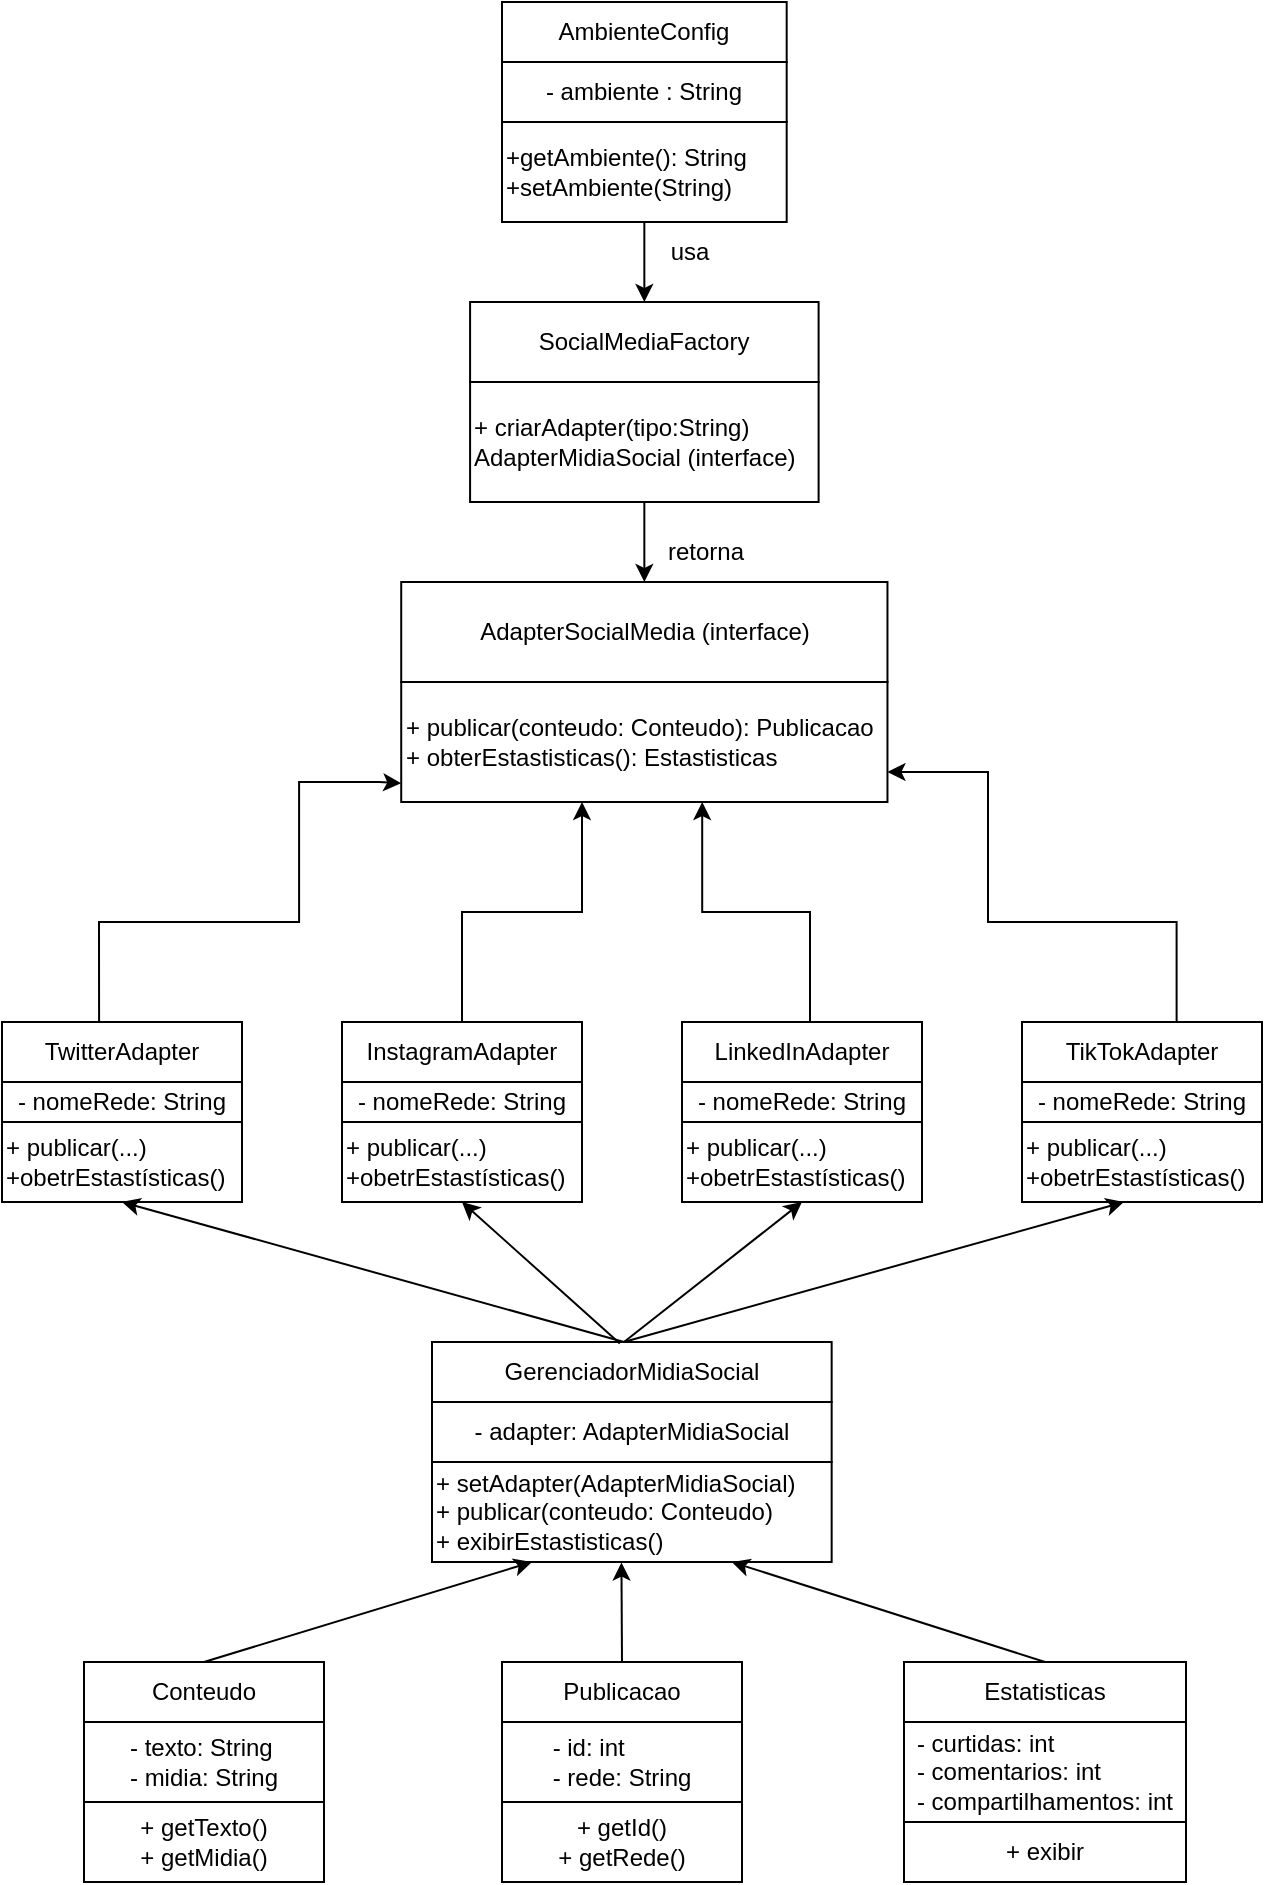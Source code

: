 <mxfile version="28.2.8">
  <diagram name="Página-1" id="0ddcDAv47Crj02-Z5wdW">
    <mxGraphModel dx="601" dy="297" grid="1" gridSize="10" guides="1" tooltips="1" connect="1" arrows="1" fold="1" page="1" pageScale="1" pageWidth="827" pageHeight="1169" math="0" shadow="0">
      <root>
        <mxCell id="0" />
        <mxCell id="1" parent="0" />
        <mxCell id="qwevfZe19Dke6D4Sr38E-8" value="" style="edgeStyle=orthogonalEdgeStyle;rounded=0;orthogonalLoop=1;jettySize=auto;html=1;" edge="1" parent="1" source="qwevfZe19Dke6D4Sr38E-5" target="qwevfZe19Dke6D4Sr38E-7">
          <mxGeometry relative="1" as="geometry" />
        </mxCell>
        <mxCell id="qwevfZe19Dke6D4Sr38E-5" value="AmbienteConfig" style="rounded=0;whiteSpace=wrap;html=1;" vertex="1" parent="1">
          <mxGeometry x="349" y="10" width="142.34" height="30" as="geometry" />
        </mxCell>
        <mxCell id="qwevfZe19Dke6D4Sr38E-10" value="" style="edgeStyle=orthogonalEdgeStyle;rounded=0;orthogonalLoop=1;jettySize=auto;html=1;" edge="1" parent="1" source="qwevfZe19Dke6D4Sr38E-7" target="qwevfZe19Dke6D4Sr38E-9">
          <mxGeometry relative="1" as="geometry" />
        </mxCell>
        <mxCell id="qwevfZe19Dke6D4Sr38E-7" value="- ambiente : String" style="whiteSpace=wrap;html=1;rounded=0;" vertex="1" parent="1">
          <mxGeometry x="349" y="40" width="142.34" height="30" as="geometry" />
        </mxCell>
        <mxCell id="qwevfZe19Dke6D4Sr38E-12" value="" style="edgeStyle=orthogonalEdgeStyle;rounded=0;orthogonalLoop=1;jettySize=auto;html=1;" edge="1" parent="1" source="qwevfZe19Dke6D4Sr38E-9" target="qwevfZe19Dke6D4Sr38E-11">
          <mxGeometry relative="1" as="geometry" />
        </mxCell>
        <mxCell id="qwevfZe19Dke6D4Sr38E-9" value="&lt;div style=&quot;text-align: justify;&quot;&gt;&lt;span style=&quot;background-color: transparent; color: light-dark(rgb(0, 0, 0), rgb(255, 255, 255));&quot;&gt;+getAmbiente(): String&lt;/span&gt;&lt;/div&gt;&lt;div style=&quot;text-align: justify;&quot;&gt;+setAmbiente(String)&lt;/div&gt;" style="whiteSpace=wrap;html=1;rounded=0;align=left;" vertex="1" parent="1">
          <mxGeometry x="349" y="70" width="142.34" height="50" as="geometry" />
        </mxCell>
        <mxCell id="qwevfZe19Dke6D4Sr38E-14" value="" style="edgeStyle=orthogonalEdgeStyle;rounded=0;orthogonalLoop=1;jettySize=auto;html=1;" edge="1" parent="1" source="qwevfZe19Dke6D4Sr38E-11" target="qwevfZe19Dke6D4Sr38E-13">
          <mxGeometry relative="1" as="geometry" />
        </mxCell>
        <mxCell id="qwevfZe19Dke6D4Sr38E-11" value="SocialMediaFactory" style="whiteSpace=wrap;html=1;rounded=0;" vertex="1" parent="1">
          <mxGeometry x="333.04" y="160" width="174.26" height="40" as="geometry" />
        </mxCell>
        <mxCell id="qwevfZe19Dke6D4Sr38E-17" value="" style="edgeStyle=orthogonalEdgeStyle;rounded=0;orthogonalLoop=1;jettySize=auto;html=1;" edge="1" parent="1" source="qwevfZe19Dke6D4Sr38E-13" target="qwevfZe19Dke6D4Sr38E-16">
          <mxGeometry relative="1" as="geometry" />
        </mxCell>
        <mxCell id="qwevfZe19Dke6D4Sr38E-13" value="+ criarAdapter(tipo:String) AdapterMidiaSocial (interface)" style="whiteSpace=wrap;html=1;rounded=0;align=left;" vertex="1" parent="1">
          <mxGeometry x="333.04" y="200" width="174.26" height="60" as="geometry" />
        </mxCell>
        <mxCell id="qwevfZe19Dke6D4Sr38E-15" value="usa" style="text;html=1;whiteSpace=wrap;strokeColor=none;fillColor=none;align=center;verticalAlign=middle;rounded=0;" vertex="1" parent="1">
          <mxGeometry x="413" y="120" width="60" height="30" as="geometry" />
        </mxCell>
        <mxCell id="qwevfZe19Dke6D4Sr38E-19" value="" style="edgeStyle=orthogonalEdgeStyle;rounded=0;orthogonalLoop=1;jettySize=auto;html=1;" edge="1" parent="1" source="qwevfZe19Dke6D4Sr38E-16" target="qwevfZe19Dke6D4Sr38E-18">
          <mxGeometry relative="1" as="geometry" />
        </mxCell>
        <mxCell id="qwevfZe19Dke6D4Sr38E-16" value="AdapterSocialMedia (interface)" style="whiteSpace=wrap;html=1;rounded=0;align=center;" vertex="1" parent="1">
          <mxGeometry x="298.61" y="300" width="243.12" height="50" as="geometry" />
        </mxCell>
        <mxCell id="qwevfZe19Dke6D4Sr38E-18" value="+ publicar(conteudo: Conteudo): Publicacao&lt;div&gt;+ obterEstastisticas(): Estastisticas&lt;/div&gt;" style="whiteSpace=wrap;html=1;rounded=0;align=left;" vertex="1" parent="1">
          <mxGeometry x="298.61" y="350" width="243.12" height="60" as="geometry" />
        </mxCell>
        <mxCell id="qwevfZe19Dke6D4Sr38E-20" value="retorna" style="text;html=1;whiteSpace=wrap;strokeColor=none;fillColor=none;align=center;verticalAlign=middle;rounded=0;" vertex="1" parent="1">
          <mxGeometry x="420.56" y="270" width="60" height="30" as="geometry" />
        </mxCell>
        <mxCell id="qwevfZe19Dke6D4Sr38E-23" value="" style="edgeStyle=orthogonalEdgeStyle;rounded=0;orthogonalLoop=1;jettySize=auto;html=1;" edge="1" parent="1" source="qwevfZe19Dke6D4Sr38E-21" target="qwevfZe19Dke6D4Sr38E-22">
          <mxGeometry relative="1" as="geometry" />
        </mxCell>
        <mxCell id="qwevfZe19Dke6D4Sr38E-43" value="" style="edgeStyle=orthogonalEdgeStyle;rounded=0;orthogonalLoop=1;jettySize=auto;html=1;entryX=0.006;entryY=0.843;entryDx=0;entryDy=0;entryPerimeter=0;" edge="1" parent="1">
          <mxGeometry relative="1" as="geometry">
            <mxPoint x="147.544" y="520.0" as="sourcePoint" />
            <mxPoint x="298.609" y="400.58" as="targetPoint" />
            <Array as="points">
              <mxPoint x="147.54" y="470" />
              <mxPoint x="247.54" y="470" />
              <mxPoint x="247.54" y="400" />
              <mxPoint x="287.54" y="400" />
            </Array>
          </mxGeometry>
        </mxCell>
        <mxCell id="qwevfZe19Dke6D4Sr38E-21" value="TwitterAdapter" style="rounded=0;whiteSpace=wrap;html=1;" vertex="1" parent="1">
          <mxGeometry x="99" y="520" width="120" height="30" as="geometry" />
        </mxCell>
        <mxCell id="qwevfZe19Dke6D4Sr38E-25" value="" style="edgeStyle=orthogonalEdgeStyle;rounded=0;orthogonalLoop=1;jettySize=auto;html=1;" edge="1" parent="1" source="qwevfZe19Dke6D4Sr38E-22" target="qwevfZe19Dke6D4Sr38E-24">
          <mxGeometry relative="1" as="geometry" />
        </mxCell>
        <mxCell id="qwevfZe19Dke6D4Sr38E-22" value="- nomeRede: String" style="whiteSpace=wrap;html=1;rounded=0;" vertex="1" parent="1">
          <mxGeometry x="99" y="550" width="120" height="20" as="geometry" />
        </mxCell>
        <mxCell id="qwevfZe19Dke6D4Sr38E-24" value="+ publicar(...)&lt;div&gt;+obetrEstastísticas()&lt;/div&gt;" style="whiteSpace=wrap;html=1;rounded=0;align=left;" vertex="1" parent="1">
          <mxGeometry x="99" y="570" width="120" height="40" as="geometry" />
        </mxCell>
        <mxCell id="qwevfZe19Dke6D4Sr38E-27" value="" style="edgeStyle=orthogonalEdgeStyle;rounded=0;orthogonalLoop=1;jettySize=auto;html=1;" edge="1" parent="1" source="qwevfZe19Dke6D4Sr38E-28" target="qwevfZe19Dke6D4Sr38E-30">
          <mxGeometry relative="1" as="geometry" />
        </mxCell>
        <mxCell id="qwevfZe19Dke6D4Sr38E-44" value="" style="edgeStyle=orthogonalEdgeStyle;rounded=0;orthogonalLoop=1;jettySize=auto;html=1;" edge="1" parent="1" source="qwevfZe19Dke6D4Sr38E-28">
          <mxGeometry relative="1" as="geometry">
            <mxPoint x="389" y="410" as="targetPoint" />
            <Array as="points">
              <mxPoint x="329" y="465" />
              <mxPoint x="389" y="465" />
              <mxPoint x="389" y="410" />
            </Array>
          </mxGeometry>
        </mxCell>
        <mxCell id="qwevfZe19Dke6D4Sr38E-28" value="InstagramAdapter" style="rounded=0;whiteSpace=wrap;html=1;" vertex="1" parent="1">
          <mxGeometry x="269" y="520" width="120" height="30" as="geometry" />
        </mxCell>
        <mxCell id="qwevfZe19Dke6D4Sr38E-29" value="" style="edgeStyle=orthogonalEdgeStyle;rounded=0;orthogonalLoop=1;jettySize=auto;html=1;" edge="1" parent="1" source="qwevfZe19Dke6D4Sr38E-30" target="qwevfZe19Dke6D4Sr38E-31">
          <mxGeometry relative="1" as="geometry" />
        </mxCell>
        <mxCell id="qwevfZe19Dke6D4Sr38E-30" value="- nomeRede: String" style="whiteSpace=wrap;html=1;rounded=0;" vertex="1" parent="1">
          <mxGeometry x="269" y="550" width="120" height="20" as="geometry" />
        </mxCell>
        <mxCell id="qwevfZe19Dke6D4Sr38E-31" value="+ publicar(...)&lt;div&gt;+obetrEstastísticas()&lt;/div&gt;" style="whiteSpace=wrap;html=1;rounded=0;align=left;" vertex="1" parent="1">
          <mxGeometry x="269" y="570" width="120" height="40" as="geometry" />
        </mxCell>
        <mxCell id="qwevfZe19Dke6D4Sr38E-32" value="" style="edgeStyle=orthogonalEdgeStyle;rounded=0;orthogonalLoop=1;jettySize=auto;html=1;" edge="1" parent="1" source="qwevfZe19Dke6D4Sr38E-33" target="qwevfZe19Dke6D4Sr38E-35">
          <mxGeometry relative="1" as="geometry" />
        </mxCell>
        <mxCell id="qwevfZe19Dke6D4Sr38E-45" value="" style="edgeStyle=orthogonalEdgeStyle;rounded=0;orthogonalLoop=1;jettySize=auto;html=1;entryX=0.619;entryY=1;entryDx=0;entryDy=0;entryPerimeter=0;" edge="1" parent="1" target="qwevfZe19Dke6D4Sr38E-18">
          <mxGeometry relative="1" as="geometry">
            <mxPoint x="503.004" y="520.0" as="sourcePoint" />
            <mxPoint x="383.004" y="410.0" as="targetPoint" />
            <Array as="points">
              <mxPoint x="503" y="465" />
              <mxPoint x="449" y="465" />
            </Array>
          </mxGeometry>
        </mxCell>
        <mxCell id="qwevfZe19Dke6D4Sr38E-33" value="LinkedInAdapter" style="rounded=0;whiteSpace=wrap;html=1;" vertex="1" parent="1">
          <mxGeometry x="439" y="520" width="120" height="30" as="geometry" />
        </mxCell>
        <mxCell id="qwevfZe19Dke6D4Sr38E-34" value="" style="edgeStyle=orthogonalEdgeStyle;rounded=0;orthogonalLoop=1;jettySize=auto;html=1;" edge="1" parent="1" source="qwevfZe19Dke6D4Sr38E-35" target="qwevfZe19Dke6D4Sr38E-36">
          <mxGeometry relative="1" as="geometry" />
        </mxCell>
        <mxCell id="qwevfZe19Dke6D4Sr38E-35" value="- nomeRede: String" style="whiteSpace=wrap;html=1;rounded=0;" vertex="1" parent="1">
          <mxGeometry x="439" y="550" width="120" height="20" as="geometry" />
        </mxCell>
        <mxCell id="qwevfZe19Dke6D4Sr38E-36" value="+ publicar(...)&lt;div&gt;+obetrEstastísticas()&lt;/div&gt;" style="whiteSpace=wrap;html=1;rounded=0;align=left;" vertex="1" parent="1">
          <mxGeometry x="439" y="570" width="120" height="40" as="geometry" />
        </mxCell>
        <mxCell id="qwevfZe19Dke6D4Sr38E-37" value="" style="edgeStyle=orthogonalEdgeStyle;rounded=0;orthogonalLoop=1;jettySize=auto;html=1;" edge="1" parent="1" source="qwevfZe19Dke6D4Sr38E-38" target="qwevfZe19Dke6D4Sr38E-40">
          <mxGeometry relative="1" as="geometry" />
        </mxCell>
        <mxCell id="qwevfZe19Dke6D4Sr38E-47" value="" style="edgeStyle=orthogonalEdgeStyle;rounded=0;orthogonalLoop=1;jettySize=auto;html=1;entryX=1;entryY=0.75;entryDx=0;entryDy=0;" edge="1" parent="1" target="qwevfZe19Dke6D4Sr38E-18">
          <mxGeometry relative="1" as="geometry">
            <mxPoint x="686.314" y="520.0" as="sourcePoint" />
            <mxPoint x="559.01" y="395" as="targetPoint" />
            <Array as="points">
              <mxPoint x="686" y="470" />
              <mxPoint x="592" y="470" />
              <mxPoint x="592" y="395" />
            </Array>
          </mxGeometry>
        </mxCell>
        <mxCell id="qwevfZe19Dke6D4Sr38E-38" value="TikTok&lt;span style=&quot;background-color: transparent; color: light-dark(rgb(0, 0, 0), rgb(255, 255, 255));&quot;&gt;Adapter&lt;/span&gt;" style="rounded=0;whiteSpace=wrap;html=1;" vertex="1" parent="1">
          <mxGeometry x="609" y="520" width="120" height="30" as="geometry" />
        </mxCell>
        <mxCell id="qwevfZe19Dke6D4Sr38E-39" value="" style="edgeStyle=orthogonalEdgeStyle;rounded=0;orthogonalLoop=1;jettySize=auto;html=1;" edge="1" parent="1" source="qwevfZe19Dke6D4Sr38E-40" target="qwevfZe19Dke6D4Sr38E-41">
          <mxGeometry relative="1" as="geometry" />
        </mxCell>
        <mxCell id="qwevfZe19Dke6D4Sr38E-40" value="- nomeRede: String" style="whiteSpace=wrap;html=1;rounded=0;" vertex="1" parent="1">
          <mxGeometry x="609" y="550" width="120" height="20" as="geometry" />
        </mxCell>
        <mxCell id="qwevfZe19Dke6D4Sr38E-41" value="+ publicar(...)&lt;div&gt;+obetrEstastísticas()&lt;/div&gt;" style="whiteSpace=wrap;html=1;rounded=0;align=left;" vertex="1" parent="1">
          <mxGeometry x="609" y="570" width="120" height="40" as="geometry" />
        </mxCell>
        <mxCell id="qwevfZe19Dke6D4Sr38E-48" value="" style="edgeStyle=orthogonalEdgeStyle;rounded=0;orthogonalLoop=1;jettySize=auto;html=1;" edge="1" parent="1" source="qwevfZe19Dke6D4Sr38E-49" target="qwevfZe19Dke6D4Sr38E-51">
          <mxGeometry relative="1" as="geometry" />
        </mxCell>
        <mxCell id="qwevfZe19Dke6D4Sr38E-49" value="GerenciadorMidiaSocial" style="rounded=0;whiteSpace=wrap;html=1;" vertex="1" parent="1">
          <mxGeometry x="314" y="680" width="199.83" height="30" as="geometry" />
        </mxCell>
        <mxCell id="qwevfZe19Dke6D4Sr38E-50" value="" style="edgeStyle=orthogonalEdgeStyle;rounded=0;orthogonalLoop=1;jettySize=auto;html=1;" edge="1" parent="1" source="qwevfZe19Dke6D4Sr38E-51" target="qwevfZe19Dke6D4Sr38E-52">
          <mxGeometry relative="1" as="geometry" />
        </mxCell>
        <mxCell id="qwevfZe19Dke6D4Sr38E-51" value="- adapter: AdapterMidiaSocial" style="whiteSpace=wrap;html=1;rounded=0;" vertex="1" parent="1">
          <mxGeometry x="314" y="710" width="199.83" height="30" as="geometry" />
        </mxCell>
        <mxCell id="qwevfZe19Dke6D4Sr38E-52" value="&lt;div style=&quot;text-align: justify;&quot;&gt;+ setAdapter(AdapterMidiaSocial)&lt;/div&gt;&lt;div style=&quot;text-align: justify;&quot;&gt;+ publicar(conteudo: Conteudo)&lt;/div&gt;&lt;div style=&quot;text-align: justify;&quot;&gt;+ exibirEstastisticas()&lt;/div&gt;" style="whiteSpace=wrap;html=1;rounded=0;align=left;" vertex="1" parent="1">
          <mxGeometry x="314" y="740" width="199.83" height="50" as="geometry" />
        </mxCell>
        <mxCell id="qwevfZe19Dke6D4Sr38E-55" value="" style="endArrow=classic;html=1;rounded=0;exitX=0.48;exitY=0;exitDx=0;exitDy=0;exitPerimeter=0;entryX=0.425;entryY=1;entryDx=0;entryDy=0;entryPerimeter=0;" edge="1" parent="1" source="qwevfZe19Dke6D4Sr38E-49" target="qwevfZe19Dke6D4Sr38E-41">
          <mxGeometry width="50" height="50" relative="1" as="geometry">
            <mxPoint x="430" y="690" as="sourcePoint" />
            <mxPoint x="480" y="640" as="targetPoint" />
          </mxGeometry>
        </mxCell>
        <mxCell id="qwevfZe19Dke6D4Sr38E-56" value="" style="endArrow=classic;html=1;rounded=0;entryX=0.5;entryY=1;entryDx=0;entryDy=0;" edge="1" parent="1" target="qwevfZe19Dke6D4Sr38E-36">
          <mxGeometry width="50" height="50" relative="1" as="geometry">
            <mxPoint x="410" y="680" as="sourcePoint" />
            <mxPoint x="480" y="640" as="targetPoint" />
          </mxGeometry>
        </mxCell>
        <mxCell id="qwevfZe19Dke6D4Sr38E-57" value="" style="endArrow=classic;html=1;rounded=0;exitX=0.47;exitY=0.024;exitDx=0;exitDy=0;exitPerimeter=0;entryX=0.5;entryY=1;entryDx=0;entryDy=0;" edge="1" parent="1" source="qwevfZe19Dke6D4Sr38E-49" target="qwevfZe19Dke6D4Sr38E-31">
          <mxGeometry width="50" height="50" relative="1" as="geometry">
            <mxPoint x="430" y="690" as="sourcePoint" />
            <mxPoint x="480" y="640" as="targetPoint" />
          </mxGeometry>
        </mxCell>
        <mxCell id="qwevfZe19Dke6D4Sr38E-58" value="" style="endArrow=classic;html=1;rounded=0;entryX=0.5;entryY=1;entryDx=0;entryDy=0;" edge="1" parent="1" target="qwevfZe19Dke6D4Sr38E-24">
          <mxGeometry width="50" height="50" relative="1" as="geometry">
            <mxPoint x="410" y="680" as="sourcePoint" />
            <mxPoint x="480" y="640" as="targetPoint" />
          </mxGeometry>
        </mxCell>
        <mxCell id="qwevfZe19Dke6D4Sr38E-61" value="" style="edgeStyle=orthogonalEdgeStyle;rounded=0;orthogonalLoop=1;jettySize=auto;html=1;" edge="1" parent="1" source="qwevfZe19Dke6D4Sr38E-59" target="qwevfZe19Dke6D4Sr38E-60">
          <mxGeometry relative="1" as="geometry" />
        </mxCell>
        <mxCell id="qwevfZe19Dke6D4Sr38E-59" value="Conteudo" style="rounded=0;whiteSpace=wrap;html=1;" vertex="1" parent="1">
          <mxGeometry x="140" y="840" width="120" height="30" as="geometry" />
        </mxCell>
        <mxCell id="qwevfZe19Dke6D4Sr38E-63" value="" style="edgeStyle=orthogonalEdgeStyle;rounded=0;orthogonalLoop=1;jettySize=auto;html=1;" edge="1" parent="1" source="qwevfZe19Dke6D4Sr38E-60" target="qwevfZe19Dke6D4Sr38E-62">
          <mxGeometry relative="1" as="geometry" />
        </mxCell>
        <mxCell id="qwevfZe19Dke6D4Sr38E-60" value="&lt;div style=&quot;text-align: justify;&quot;&gt;&lt;span style=&quot;background-color: transparent; color: light-dark(rgb(0, 0, 0), rgb(255, 255, 255));&quot;&gt;- texto: String&lt;/span&gt;&lt;/div&gt;&lt;div style=&quot;text-align: justify;&quot;&gt;- midia: String&lt;/div&gt;" style="rounded=0;whiteSpace=wrap;html=1;" vertex="1" parent="1">
          <mxGeometry x="140" y="870" width="120" height="40" as="geometry" />
        </mxCell>
        <mxCell id="qwevfZe19Dke6D4Sr38E-62" value="+ getTexto()&lt;div style=&quot;text-align: justify;&quot;&gt;+ getMidia()&lt;/div&gt;" style="rounded=0;whiteSpace=wrap;html=1;align=center;" vertex="1" parent="1">
          <mxGeometry x="140" y="910" width="120" height="40" as="geometry" />
        </mxCell>
        <mxCell id="qwevfZe19Dke6D4Sr38E-64" value="" style="edgeStyle=orthogonalEdgeStyle;rounded=0;orthogonalLoop=1;jettySize=auto;html=1;" edge="1" parent="1" source="qwevfZe19Dke6D4Sr38E-65" target="qwevfZe19Dke6D4Sr38E-67">
          <mxGeometry relative="1" as="geometry" />
        </mxCell>
        <mxCell id="qwevfZe19Dke6D4Sr38E-65" value="Publicacao" style="rounded=0;whiteSpace=wrap;html=1;" vertex="1" parent="1">
          <mxGeometry x="349" y="840" width="120" height="30" as="geometry" />
        </mxCell>
        <mxCell id="qwevfZe19Dke6D4Sr38E-66" value="" style="edgeStyle=orthogonalEdgeStyle;rounded=0;orthogonalLoop=1;jettySize=auto;html=1;" edge="1" parent="1" source="qwevfZe19Dke6D4Sr38E-67" target="qwevfZe19Dke6D4Sr38E-68">
          <mxGeometry relative="1" as="geometry" />
        </mxCell>
        <mxCell id="qwevfZe19Dke6D4Sr38E-67" value="&lt;div style=&quot;text-align: justify;&quot;&gt;- id: int&lt;/div&gt;&lt;div style=&quot;text-align: justify;&quot;&gt;- rede: String&lt;/div&gt;" style="rounded=0;whiteSpace=wrap;html=1;" vertex="1" parent="1">
          <mxGeometry x="349" y="870" width="120" height="40" as="geometry" />
        </mxCell>
        <mxCell id="qwevfZe19Dke6D4Sr38E-68" value="+ getId()&lt;div&gt;+ getRede()&lt;/div&gt;" style="rounded=0;whiteSpace=wrap;html=1;align=center;" vertex="1" parent="1">
          <mxGeometry x="349" y="910" width="120" height="40" as="geometry" />
        </mxCell>
        <mxCell id="qwevfZe19Dke6D4Sr38E-69" value="" style="edgeStyle=orthogonalEdgeStyle;rounded=0;orthogonalLoop=1;jettySize=auto;html=1;" edge="1" parent="1" source="qwevfZe19Dke6D4Sr38E-70" target="qwevfZe19Dke6D4Sr38E-72">
          <mxGeometry relative="1" as="geometry" />
        </mxCell>
        <mxCell id="qwevfZe19Dke6D4Sr38E-70" value="Estatisticas" style="rounded=0;whiteSpace=wrap;html=1;" vertex="1" parent="1">
          <mxGeometry x="550" y="840" width="141" height="30" as="geometry" />
        </mxCell>
        <mxCell id="qwevfZe19Dke6D4Sr38E-71" value="" style="edgeStyle=orthogonalEdgeStyle;rounded=0;orthogonalLoop=1;jettySize=auto;html=1;" edge="1" parent="1" source="qwevfZe19Dke6D4Sr38E-72" target="qwevfZe19Dke6D4Sr38E-73">
          <mxGeometry relative="1" as="geometry" />
        </mxCell>
        <mxCell id="qwevfZe19Dke6D4Sr38E-72" value="&lt;div style=&quot;text-align: justify;&quot;&gt;- curtidas: int&lt;/div&gt;&lt;div style=&quot;text-align: justify;&quot;&gt;- comentarios: int&lt;/div&gt;&lt;div style=&quot;text-align: justify;&quot;&gt;- compartilhamentos: int&lt;/div&gt;" style="rounded=0;whiteSpace=wrap;html=1;" vertex="1" parent="1">
          <mxGeometry x="550" y="870" width="141" height="50" as="geometry" />
        </mxCell>
        <mxCell id="qwevfZe19Dke6D4Sr38E-73" value="+ exibir" style="rounded=0;whiteSpace=wrap;html=1;align=center;" vertex="1" parent="1">
          <mxGeometry x="550" y="920" width="141" height="30" as="geometry" />
        </mxCell>
        <mxCell id="qwevfZe19Dke6D4Sr38E-74" value="" style="endArrow=classic;html=1;rounded=0;exitX=0.5;exitY=0;exitDx=0;exitDy=0;entryX=0.474;entryY=1.005;entryDx=0;entryDy=0;entryPerimeter=0;" edge="1" parent="1" source="qwevfZe19Dke6D4Sr38E-65" target="qwevfZe19Dke6D4Sr38E-52">
          <mxGeometry width="50" height="50" relative="1" as="geometry">
            <mxPoint x="360" y="840" as="sourcePoint" />
            <mxPoint x="410" y="790" as="targetPoint" />
          </mxGeometry>
        </mxCell>
        <mxCell id="qwevfZe19Dke6D4Sr38E-75" value="" style="endArrow=classic;html=1;rounded=0;exitX=0.5;exitY=0;exitDx=0;exitDy=0;entryX=0.25;entryY=1;entryDx=0;entryDy=0;" edge="1" parent="1" source="qwevfZe19Dke6D4Sr38E-59" target="qwevfZe19Dke6D4Sr38E-52">
          <mxGeometry width="50" height="50" relative="1" as="geometry">
            <mxPoint x="360" y="840" as="sourcePoint" />
            <mxPoint x="410" y="790" as="targetPoint" />
          </mxGeometry>
        </mxCell>
        <mxCell id="qwevfZe19Dke6D4Sr38E-76" value="" style="endArrow=classic;html=1;rounded=0;exitX=0.5;exitY=0;exitDx=0;exitDy=0;entryX=0.75;entryY=1;entryDx=0;entryDy=0;" edge="1" parent="1" source="qwevfZe19Dke6D4Sr38E-70" target="qwevfZe19Dke6D4Sr38E-52">
          <mxGeometry width="50" height="50" relative="1" as="geometry">
            <mxPoint x="360" y="840" as="sourcePoint" />
            <mxPoint x="410" y="790" as="targetPoint" />
          </mxGeometry>
        </mxCell>
      </root>
    </mxGraphModel>
  </diagram>
</mxfile>

